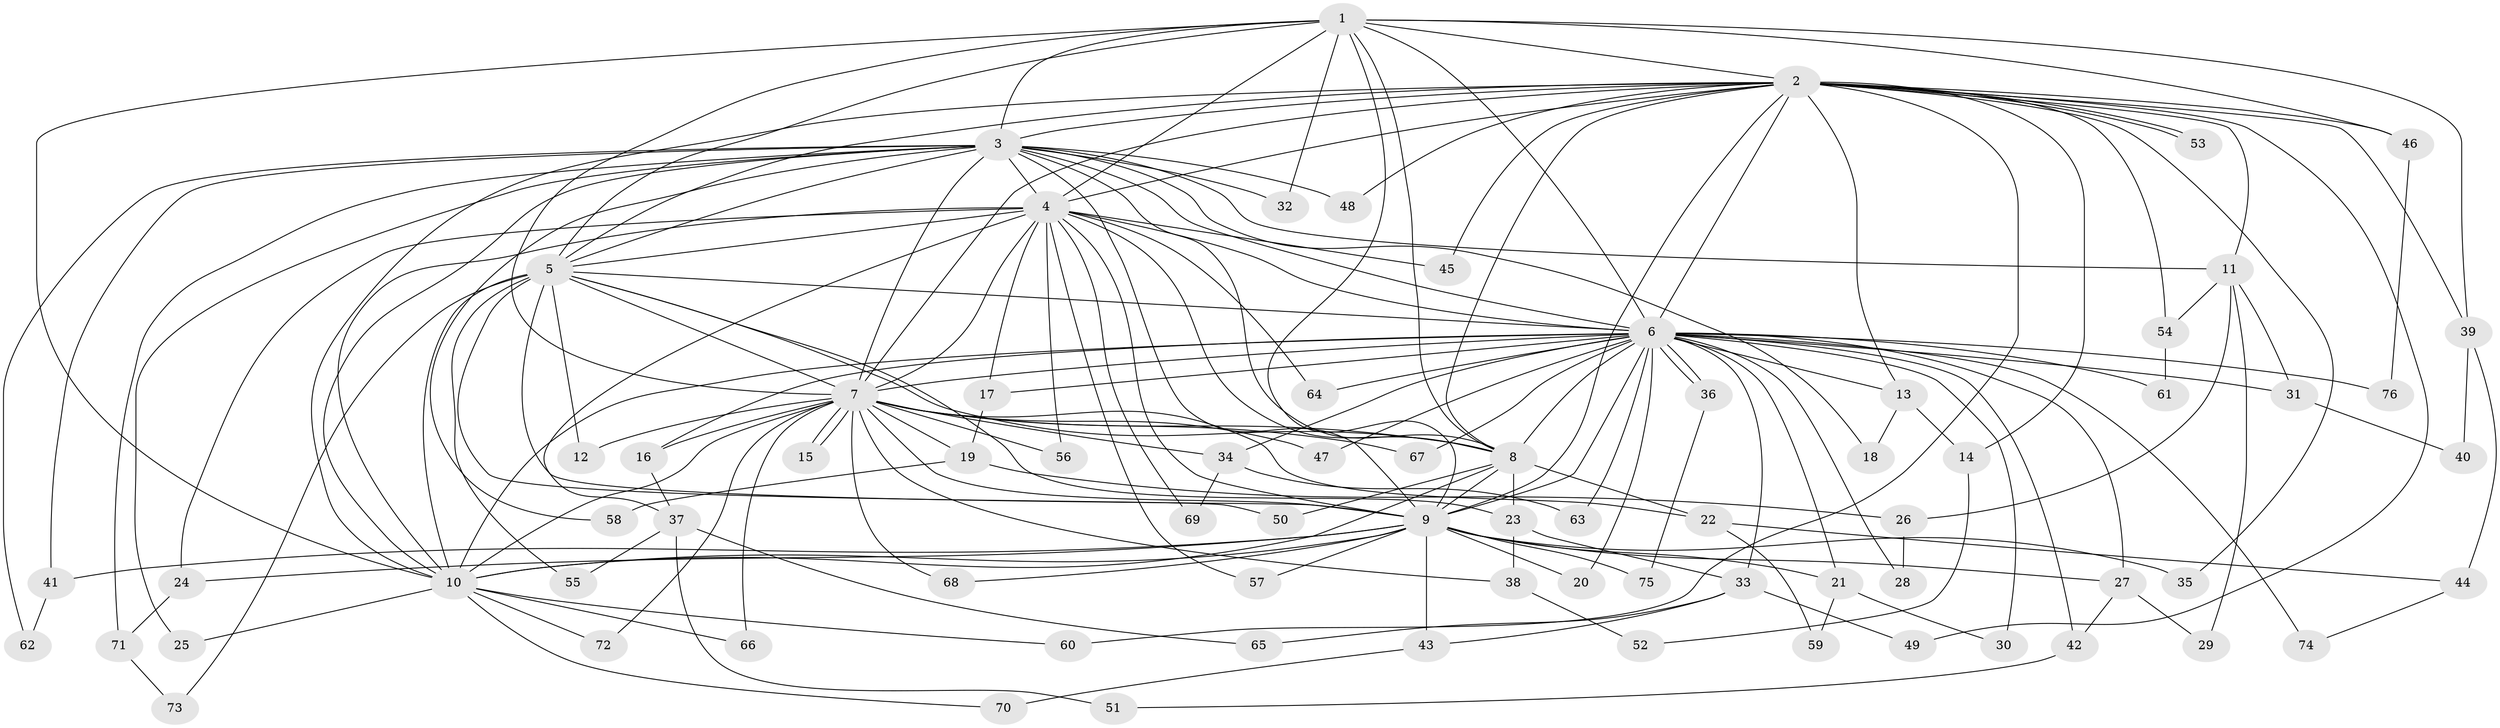 // coarse degree distribution, {11: 0.03508771929824561, 18: 0.017543859649122806, 20: 0.017543859649122806, 15: 0.03508771929824561, 27: 0.017543859649122806, 22: 0.017543859649122806, 12: 0.017543859649122806, 5: 0.08771929824561403, 2: 0.543859649122807, 4: 0.07017543859649122, 3: 0.12280701754385964, 1: 0.017543859649122806}
// Generated by graph-tools (version 1.1) at 2025/41/03/06/25 10:41:32]
// undirected, 76 vertices, 177 edges
graph export_dot {
graph [start="1"]
  node [color=gray90,style=filled];
  1;
  2;
  3;
  4;
  5;
  6;
  7;
  8;
  9;
  10;
  11;
  12;
  13;
  14;
  15;
  16;
  17;
  18;
  19;
  20;
  21;
  22;
  23;
  24;
  25;
  26;
  27;
  28;
  29;
  30;
  31;
  32;
  33;
  34;
  35;
  36;
  37;
  38;
  39;
  40;
  41;
  42;
  43;
  44;
  45;
  46;
  47;
  48;
  49;
  50;
  51;
  52;
  53;
  54;
  55;
  56;
  57;
  58;
  59;
  60;
  61;
  62;
  63;
  64;
  65;
  66;
  67;
  68;
  69;
  70;
  71;
  72;
  73;
  74;
  75;
  76;
  1 -- 2;
  1 -- 3;
  1 -- 4;
  1 -- 5;
  1 -- 6;
  1 -- 7;
  1 -- 8;
  1 -- 9;
  1 -- 10;
  1 -- 32;
  1 -- 39;
  1 -- 46;
  2 -- 3;
  2 -- 4;
  2 -- 5;
  2 -- 6;
  2 -- 7;
  2 -- 8;
  2 -- 9;
  2 -- 10;
  2 -- 11;
  2 -- 13;
  2 -- 14;
  2 -- 35;
  2 -- 39;
  2 -- 45;
  2 -- 46;
  2 -- 48;
  2 -- 49;
  2 -- 53;
  2 -- 53;
  2 -- 54;
  2 -- 60;
  3 -- 4;
  3 -- 5;
  3 -- 6;
  3 -- 7;
  3 -- 8;
  3 -- 9;
  3 -- 10;
  3 -- 11;
  3 -- 18;
  3 -- 25;
  3 -- 32;
  3 -- 41;
  3 -- 48;
  3 -- 58;
  3 -- 62;
  3 -- 71;
  4 -- 5;
  4 -- 6;
  4 -- 7;
  4 -- 8;
  4 -- 9;
  4 -- 10;
  4 -- 17;
  4 -- 24;
  4 -- 37;
  4 -- 45;
  4 -- 56;
  4 -- 57;
  4 -- 64;
  4 -- 69;
  5 -- 6;
  5 -- 7;
  5 -- 8;
  5 -- 9;
  5 -- 10;
  5 -- 12;
  5 -- 23;
  5 -- 50;
  5 -- 55;
  5 -- 73;
  6 -- 7;
  6 -- 8;
  6 -- 9;
  6 -- 10;
  6 -- 13;
  6 -- 16;
  6 -- 17;
  6 -- 20;
  6 -- 21;
  6 -- 27;
  6 -- 28;
  6 -- 30;
  6 -- 31;
  6 -- 33;
  6 -- 34;
  6 -- 36;
  6 -- 36;
  6 -- 42;
  6 -- 47;
  6 -- 61;
  6 -- 63;
  6 -- 64;
  6 -- 67;
  6 -- 74;
  6 -- 76;
  7 -- 8;
  7 -- 9;
  7 -- 10;
  7 -- 12;
  7 -- 15;
  7 -- 15;
  7 -- 16;
  7 -- 19;
  7 -- 22;
  7 -- 34;
  7 -- 38;
  7 -- 47;
  7 -- 56;
  7 -- 66;
  7 -- 67;
  7 -- 68;
  7 -- 72;
  8 -- 9;
  8 -- 10;
  8 -- 22;
  8 -- 23;
  8 -- 50;
  9 -- 10;
  9 -- 20;
  9 -- 21;
  9 -- 24;
  9 -- 27;
  9 -- 35;
  9 -- 41;
  9 -- 43;
  9 -- 57;
  9 -- 68;
  9 -- 75;
  10 -- 25;
  10 -- 60;
  10 -- 66;
  10 -- 70;
  10 -- 72;
  11 -- 26;
  11 -- 29;
  11 -- 31;
  11 -- 54;
  13 -- 14;
  13 -- 18;
  14 -- 52;
  16 -- 37;
  17 -- 19;
  19 -- 26;
  19 -- 58;
  21 -- 30;
  21 -- 59;
  22 -- 44;
  22 -- 59;
  23 -- 33;
  23 -- 38;
  24 -- 71;
  26 -- 28;
  27 -- 29;
  27 -- 42;
  31 -- 40;
  33 -- 43;
  33 -- 49;
  33 -- 65;
  34 -- 63;
  34 -- 69;
  36 -- 75;
  37 -- 51;
  37 -- 55;
  37 -- 65;
  38 -- 52;
  39 -- 40;
  39 -- 44;
  41 -- 62;
  42 -- 51;
  43 -- 70;
  44 -- 74;
  46 -- 76;
  54 -- 61;
  71 -- 73;
}
